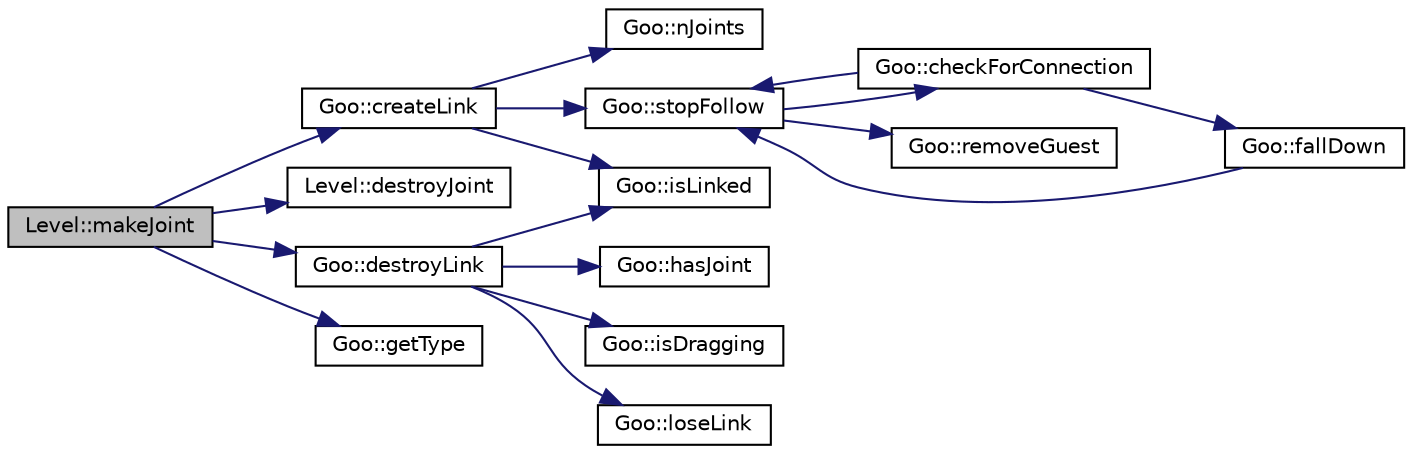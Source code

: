 digraph G
{
  edge [fontname="Helvetica",fontsize="10",labelfontname="Helvetica",labelfontsize="10"];
  node [fontname="Helvetica",fontsize="10",shape=record];
  rankdir="LR";
  Node1 [label="Level::makeJoint",height=0.2,width=0.4,color="black", fillcolor="grey75", style="filled" fontcolor="black"];
  Node1 -> Node2 [color="midnightblue",fontsize="10",style="solid",fontname="Helvetica"];
  Node2 [label="Goo::createLink",height=0.2,width=0.4,color="black", fillcolor="white", style="filled",URL="$classGoo.html#a4cf3a6d7b7523864a419def0a8aa9949"];
  Node2 -> Node3 [color="midnightblue",fontsize="10",style="solid",fontname="Helvetica"];
  Node3 [label="Goo::isLinked",height=0.2,width=0.4,color="black", fillcolor="white", style="filled",URL="$classGoo.html#aed176edac944a149551eab016e6f0d6a"];
  Node2 -> Node4 [color="midnightblue",fontsize="10",style="solid",fontname="Helvetica"];
  Node4 [label="Goo::nJoints",height=0.2,width=0.4,color="black", fillcolor="white", style="filled",URL="$classGoo.html#a0e7e7badc0a969ffca1e3d1341238e78"];
  Node2 -> Node5 [color="midnightblue",fontsize="10",style="solid",fontname="Helvetica"];
  Node5 [label="Goo::stopFollow",height=0.2,width=0.4,color="black", fillcolor="white", style="filled",URL="$classGoo.html#a83a93e67d95635456f9bf4bcfb1ccf32"];
  Node5 -> Node6 [color="midnightblue",fontsize="10",style="solid",fontname="Helvetica"];
  Node6 [label="Goo::checkForConnection",height=0.2,width=0.4,color="black", fillcolor="white", style="filled",URL="$classGoo.html#abfc4ee3aa7503c26f1bd4e2024f666e4"];
  Node6 -> Node7 [color="midnightblue",fontsize="10",style="solid",fontname="Helvetica"];
  Node7 [label="Goo::fallDown",height=0.2,width=0.4,color="black", fillcolor="white", style="filled",URL="$classGoo.html#aefb4ce872af2583c479f2b41d9b494ab"];
  Node7 -> Node5 [color="midnightblue",fontsize="10",style="solid",fontname="Helvetica"];
  Node6 -> Node5 [color="midnightblue",fontsize="10",style="solid",fontname="Helvetica"];
  Node5 -> Node8 [color="midnightblue",fontsize="10",style="solid",fontname="Helvetica"];
  Node8 [label="Goo::removeGuest",height=0.2,width=0.4,color="black", fillcolor="white", style="filled",URL="$classGoo.html#a048114698e7a5f9912bfc09f19470264"];
  Node1 -> Node9 [color="midnightblue",fontsize="10",style="solid",fontname="Helvetica"];
  Node9 [label="Level::destroyJoint",height=0.2,width=0.4,color="black", fillcolor="white", style="filled",URL="$classLevel.html#a10d0cb1d3ed6a596c62b3411c2f5bd9d"];
  Node1 -> Node10 [color="midnightblue",fontsize="10",style="solid",fontname="Helvetica"];
  Node10 [label="Goo::destroyLink",height=0.2,width=0.4,color="black", fillcolor="white", style="filled",URL="$classGoo.html#a8105c971d0f98551e80be333c4658447"];
  Node10 -> Node11 [color="midnightblue",fontsize="10",style="solid",fontname="Helvetica"];
  Node11 [label="Goo::hasJoint",height=0.2,width=0.4,color="black", fillcolor="white", style="filled",URL="$classGoo.html#ae809f97fb4c0c7f58a63cbed66f0ba5c"];
  Node10 -> Node12 [color="midnightblue",fontsize="10",style="solid",fontname="Helvetica"];
  Node12 [label="Goo::isDragging",height=0.2,width=0.4,color="black", fillcolor="white", style="filled",URL="$classGoo.html#a9c348d89e111f2cd91717e5b743c9c04"];
  Node10 -> Node3 [color="midnightblue",fontsize="10",style="solid",fontname="Helvetica"];
  Node10 -> Node13 [color="midnightblue",fontsize="10",style="solid",fontname="Helvetica"];
  Node13 [label="Goo::loseLink",height=0.2,width=0.4,color="black", fillcolor="white", style="filled",URL="$classGoo.html#a8dbb600f747f7e1bd4bc47629cbc9ec9"];
  Node1 -> Node14 [color="midnightblue",fontsize="10",style="solid",fontname="Helvetica"];
  Node14 [label="Goo::getType",height=0.2,width=0.4,color="black", fillcolor="white", style="filled",URL="$classGoo.html#a8cac492322c2dad97fe6cbb5aedac425"];
}

